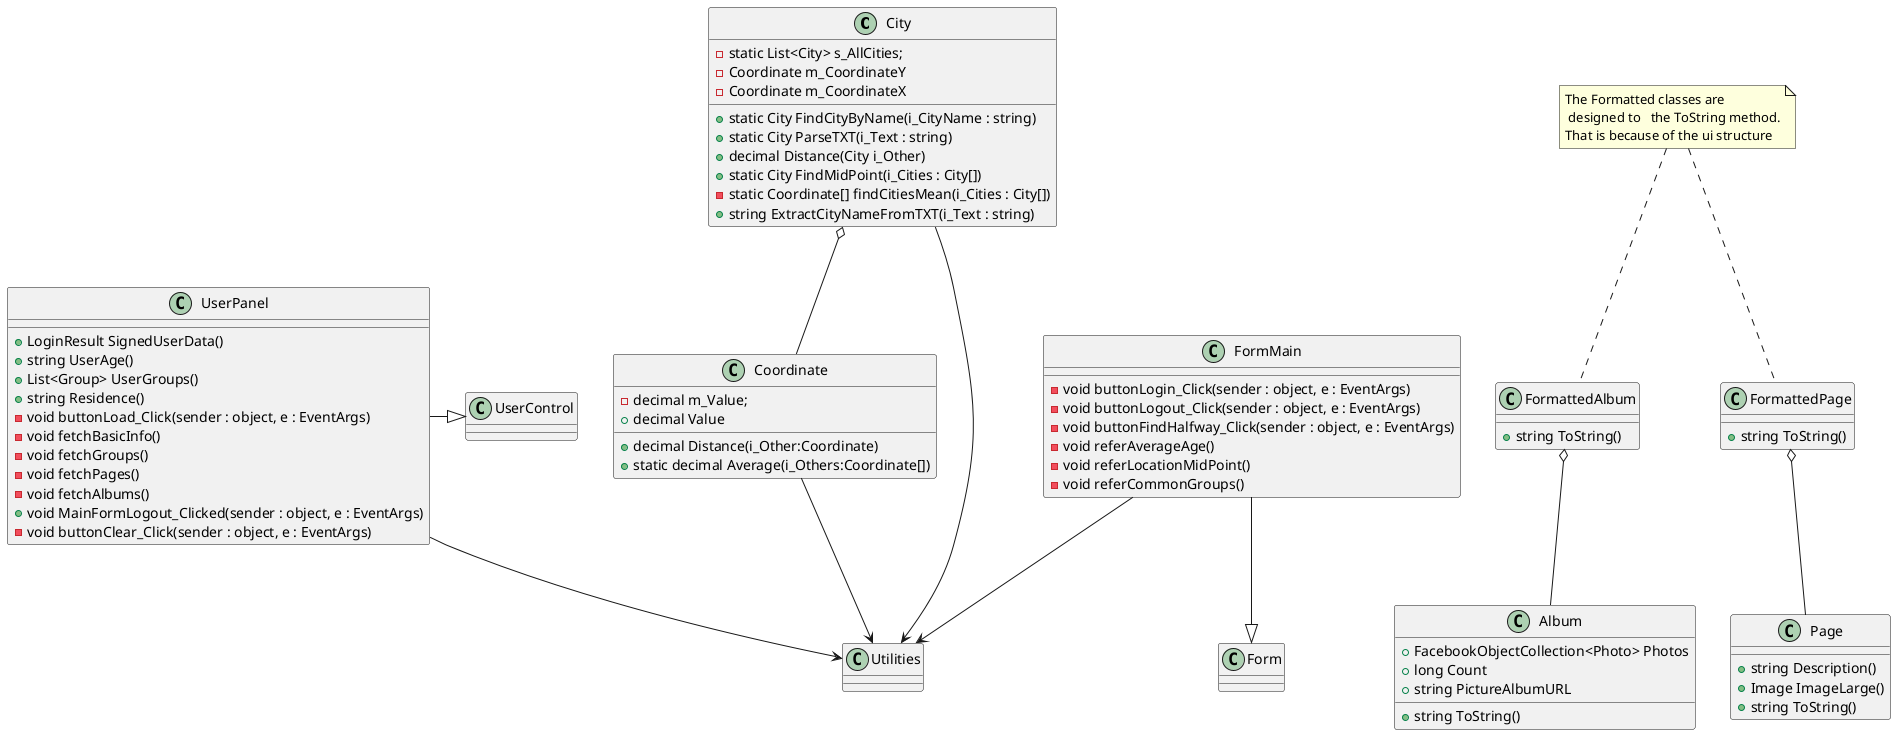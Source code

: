 @startuml
class City
{
    -static List<City> s_AllCities;
    -Coordinate m_CoordinateY
    -Coordinate m_CoordinateX
    
    +static City FindCityByName(i_CityName : string)
    +static City ParseTXT(i_Text : string)
    +decimal Distance(City i_Other)
    +static City FindMidPoint(i_Cities : City[])
    -static Coordinate[] findCitiesMean(i_Cities : City[])
    +string ExtractCityNameFromTXT(i_Text : string)
}

class Coordinate
{
    - decimal m_Value;
    + decimal Value
    + decimal Distance(i_Other:Coordinate)
    + static decimal Average(i_Others:Coordinate[])
}
class FormattedAlbum
{
    +   string ToString()
}
class FormattedPage
{
    +   string ToString()
}
class FormMain{
    - void buttonLogin_Click(sender : object, e : EventArgs)
    - void buttonLogout_Click(sender : object, e : EventArgs)
    - void buttonFindHalfway_Click(sender : object, e : EventArgs)
    - void referAverageAge()
    - void referLocationMidPoint()
    - void referCommonGroups()
}

class UserPanel
{
    + LoginResult SignedUserData()
    + string UserAge()
    + List<Group> UserGroups()
    + string Residence()
    - void buttonLoad_Click(sender : object, e : EventArgs)
    - void fetchBasicInfo()
    - void fetchGroups()
    - void fetchPages()
    - void fetchAlbums()
    + void MainFormLogout_Clicked(sender : object, e : EventArgs) 
    - void buttonClear_Click(sender : object, e : EventArgs)
}
class Utilities{}
class Form{}
class UserControl{}
class Album
{
    + FacebookObjectCollection<Photo> Photos
    + long Count
    + string PictureAlbumURL
    +  string ToString()
}

class Page
{
    + string Description()
    + Image ImageLarge()
    +   string ToString()
}

note "The Formatted classes are\n designed to   the ToString method.\nThat is because of the ui structure" as N1
N1..FormattedPage
N1..FormattedAlbum

FormMain --> Utilities
UserPanel --> Utilities
Coordinate --> Utilities
City --> Utilities 
City o-- Coordinate
FormMain --|> Form
UserPanel -|> UserControl

FormattedAlbum o-- Album
FormattedPage o-- Page




@enduml